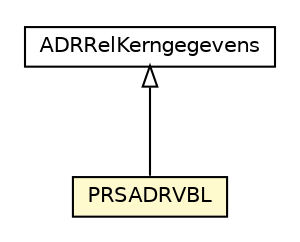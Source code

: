 #!/usr/local/bin/dot
#
# Class diagram 
# Generated by UMLGraph version R5_6-24-gf6e263 (http://www.umlgraph.org/)
#

digraph G {
	edge [fontname="Helvetica",fontsize=10,labelfontname="Helvetica",labelfontsize=10];
	node [fontname="Helvetica",fontsize=10,shape=plaintext];
	nodesep=0.25;
	ranksep=0.5;
	// nl.egem.stuf.sector.bg._0204.PRSADRVBL
	c144937 [label=<<table title="nl.egem.stuf.sector.bg._0204.PRSADRVBL" border="0" cellborder="1" cellspacing="0" cellpadding="2" port="p" bgcolor="lemonChiffon" href="./PRSADRVBL.html">
		<tr><td><table border="0" cellspacing="0" cellpadding="1">
<tr><td align="center" balign="center"> PRSADRVBL </td></tr>
		</table></td></tr>
		</table>>, URL="./PRSADRVBL.html", fontname="Helvetica", fontcolor="black", fontsize=10.0];
	// nl.egem.stuf.sector.bg._0204.ADRRelKerngegevens
	c145047 [label=<<table title="nl.egem.stuf.sector.bg._0204.ADRRelKerngegevens" border="0" cellborder="1" cellspacing="0" cellpadding="2" port="p" href="./ADRRelKerngegevens.html">
		<tr><td><table border="0" cellspacing="0" cellpadding="1">
<tr><td align="center" balign="center"> ADRRelKerngegevens </td></tr>
		</table></td></tr>
		</table>>, URL="./ADRRelKerngegevens.html", fontname="Helvetica", fontcolor="black", fontsize=10.0];
	//nl.egem.stuf.sector.bg._0204.PRSADRVBL extends nl.egem.stuf.sector.bg._0204.ADRRelKerngegevens
	c145047:p -> c144937:p [dir=back,arrowtail=empty];
}

